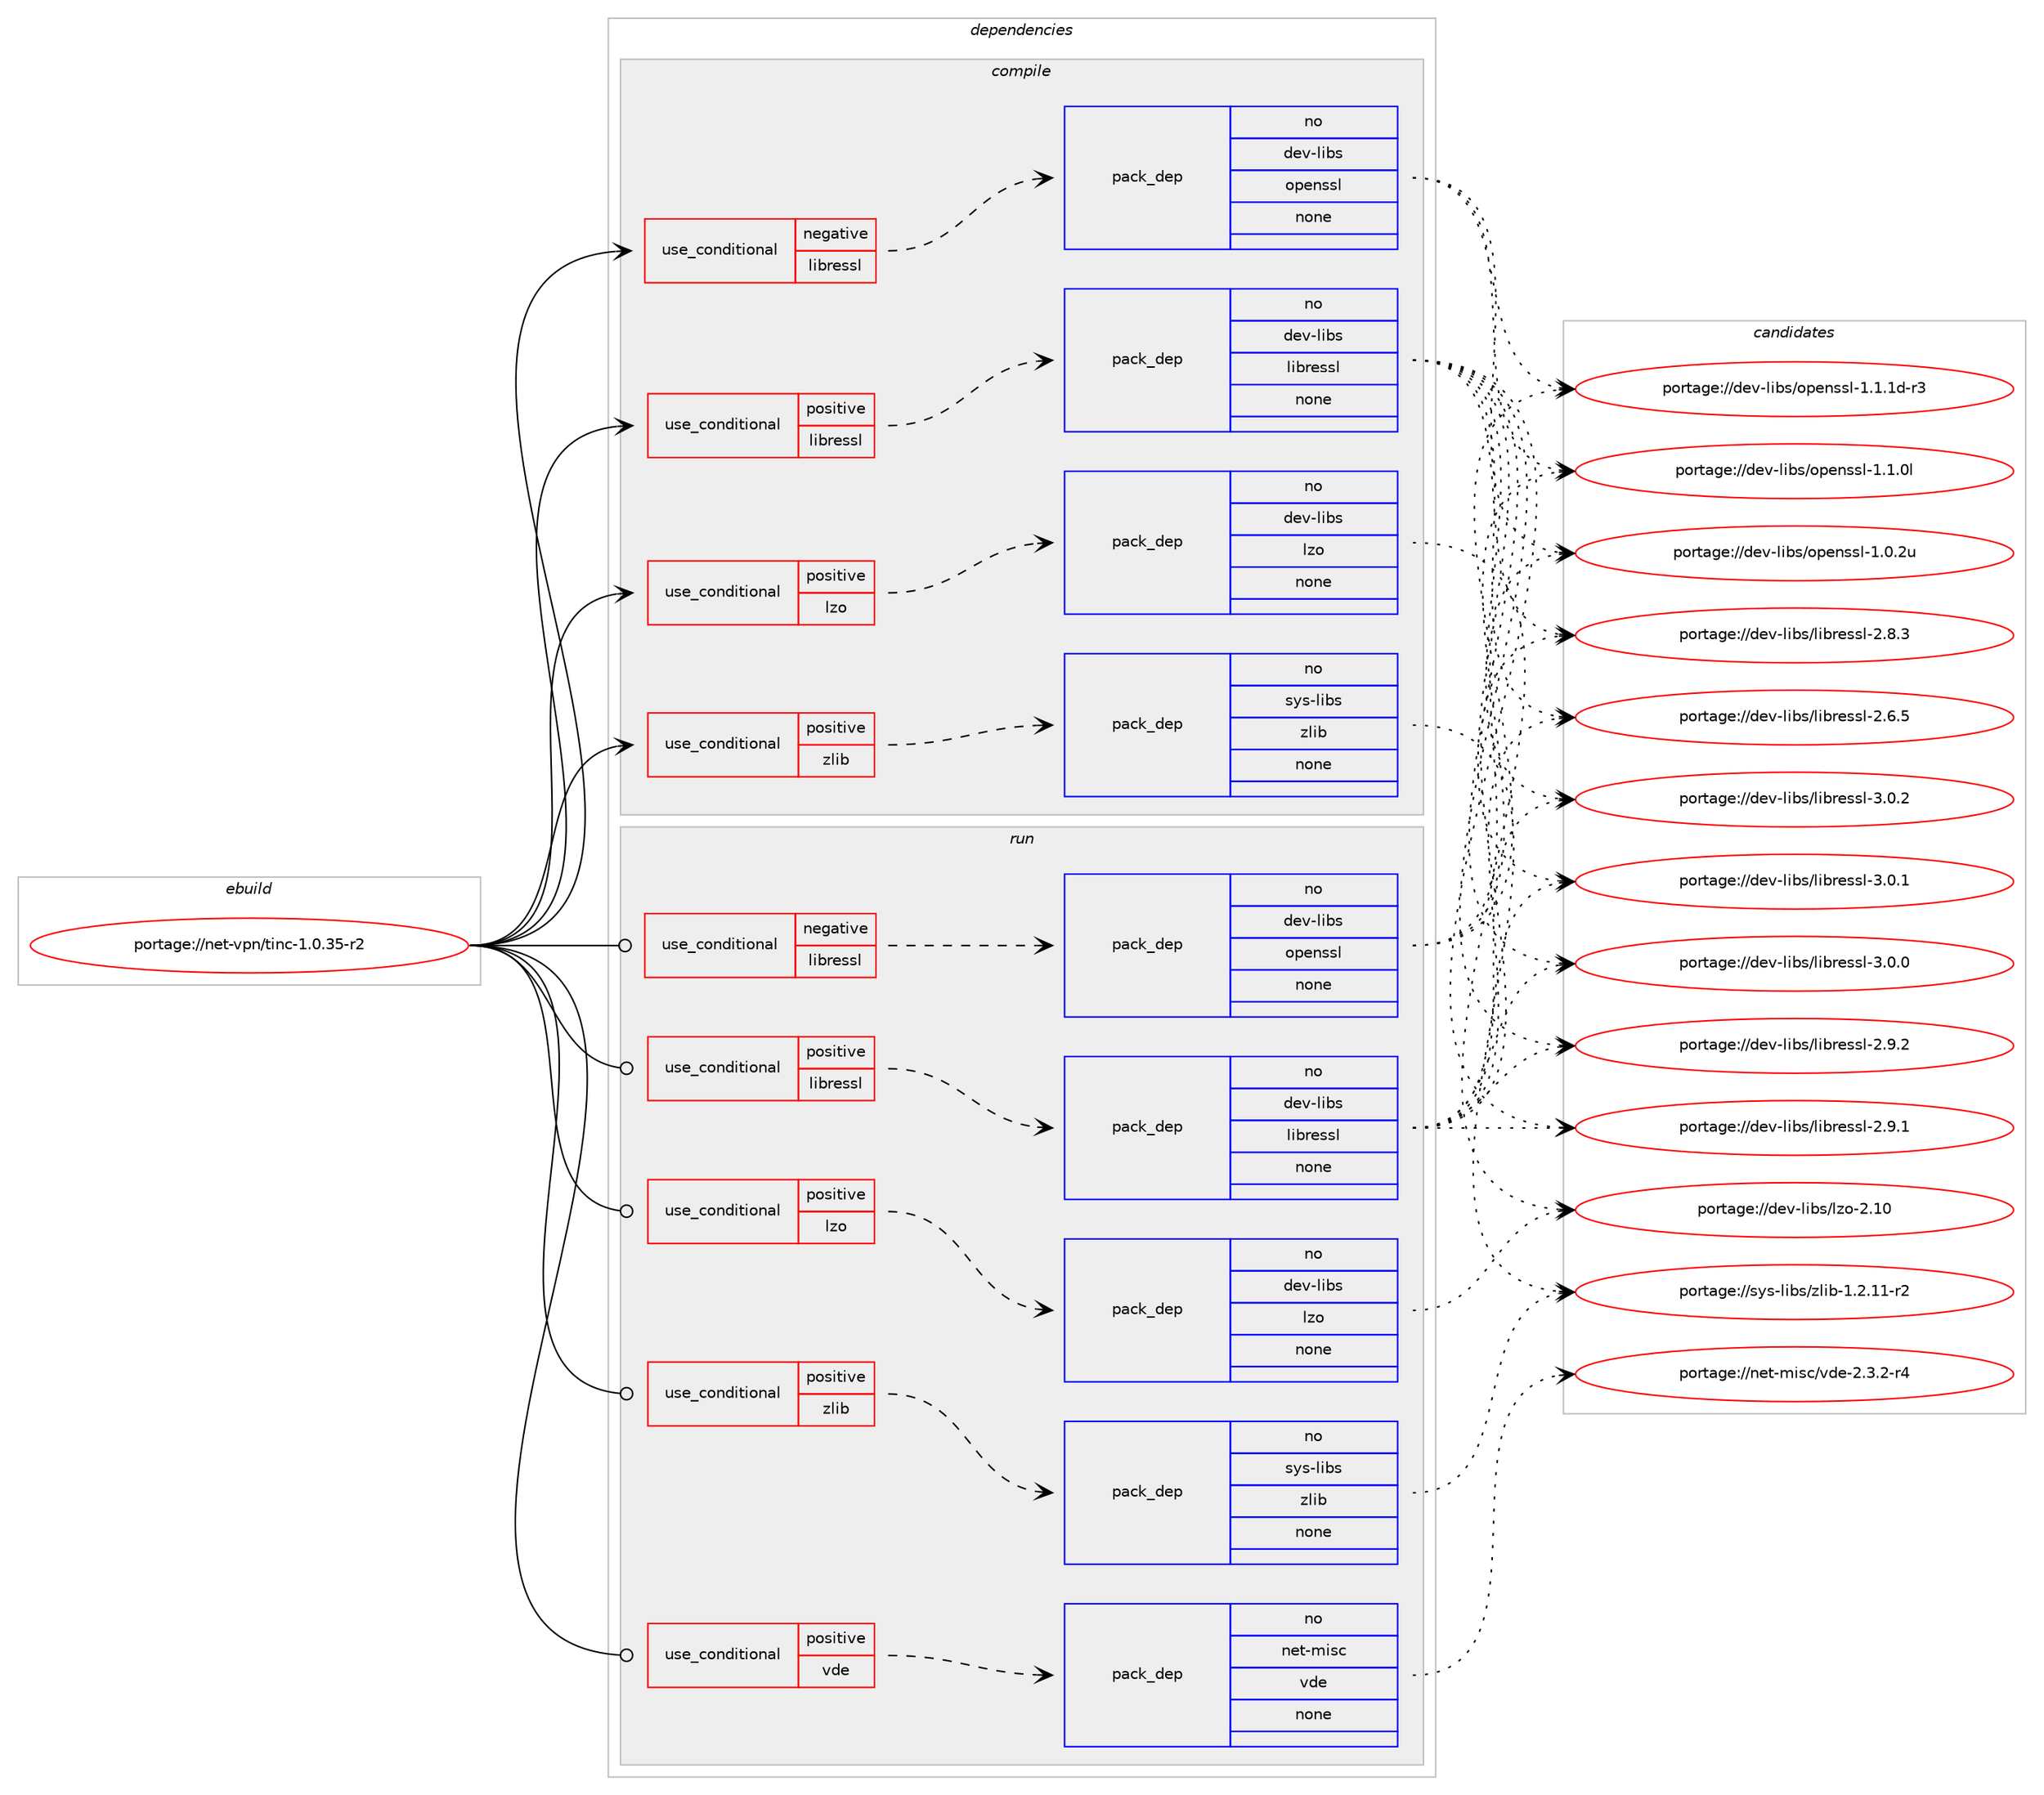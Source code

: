 digraph prolog {

# *************
# Graph options
# *************

newrank=true;
concentrate=true;
compound=true;
graph [rankdir=LR,fontname=Helvetica,fontsize=10,ranksep=1.5];#, ranksep=2.5, nodesep=0.2];
edge  [arrowhead=vee];
node  [fontname=Helvetica,fontsize=10];

# **********
# The ebuild
# **********

subgraph cluster_leftcol {
color=gray;
rank=same;
label=<<i>ebuild</i>>;
id [label="portage://net-vpn/tinc-1.0.35-r2", color=red, width=4, href="../net-vpn/tinc-1.0.35-r2.svg"];
}

# ****************
# The dependencies
# ****************

subgraph cluster_midcol {
color=gray;
label=<<i>dependencies</i>>;
subgraph cluster_compile {
fillcolor="#eeeeee";
style=filled;
label=<<i>compile</i>>;
subgraph cond21682 {
dependency109466 [label=<<TABLE BORDER="0" CELLBORDER="1" CELLSPACING="0" CELLPADDING="4"><TR><TD ROWSPAN="3" CELLPADDING="10">use_conditional</TD></TR><TR><TD>negative</TD></TR><TR><TD>libressl</TD></TR></TABLE>>, shape=none, color=red];
subgraph pack85947 {
dependency109467 [label=<<TABLE BORDER="0" CELLBORDER="1" CELLSPACING="0" CELLPADDING="4" WIDTH="220"><TR><TD ROWSPAN="6" CELLPADDING="30">pack_dep</TD></TR><TR><TD WIDTH="110">no</TD></TR><TR><TD>dev-libs</TD></TR><TR><TD>openssl</TD></TR><TR><TD>none</TD></TR><TR><TD></TD></TR></TABLE>>, shape=none, color=blue];
}
dependency109466:e -> dependency109467:w [weight=20,style="dashed",arrowhead="vee"];
}
id:e -> dependency109466:w [weight=20,style="solid",arrowhead="vee"];
subgraph cond21683 {
dependency109468 [label=<<TABLE BORDER="0" CELLBORDER="1" CELLSPACING="0" CELLPADDING="4"><TR><TD ROWSPAN="3" CELLPADDING="10">use_conditional</TD></TR><TR><TD>positive</TD></TR><TR><TD>libressl</TD></TR></TABLE>>, shape=none, color=red];
subgraph pack85948 {
dependency109469 [label=<<TABLE BORDER="0" CELLBORDER="1" CELLSPACING="0" CELLPADDING="4" WIDTH="220"><TR><TD ROWSPAN="6" CELLPADDING="30">pack_dep</TD></TR><TR><TD WIDTH="110">no</TD></TR><TR><TD>dev-libs</TD></TR><TR><TD>libressl</TD></TR><TR><TD>none</TD></TR><TR><TD></TD></TR></TABLE>>, shape=none, color=blue];
}
dependency109468:e -> dependency109469:w [weight=20,style="dashed",arrowhead="vee"];
}
id:e -> dependency109468:w [weight=20,style="solid",arrowhead="vee"];
subgraph cond21684 {
dependency109470 [label=<<TABLE BORDER="0" CELLBORDER="1" CELLSPACING="0" CELLPADDING="4"><TR><TD ROWSPAN="3" CELLPADDING="10">use_conditional</TD></TR><TR><TD>positive</TD></TR><TR><TD>lzo</TD></TR></TABLE>>, shape=none, color=red];
subgraph pack85949 {
dependency109471 [label=<<TABLE BORDER="0" CELLBORDER="1" CELLSPACING="0" CELLPADDING="4" WIDTH="220"><TR><TD ROWSPAN="6" CELLPADDING="30">pack_dep</TD></TR><TR><TD WIDTH="110">no</TD></TR><TR><TD>dev-libs</TD></TR><TR><TD>lzo</TD></TR><TR><TD>none</TD></TR><TR><TD></TD></TR></TABLE>>, shape=none, color=blue];
}
dependency109470:e -> dependency109471:w [weight=20,style="dashed",arrowhead="vee"];
}
id:e -> dependency109470:w [weight=20,style="solid",arrowhead="vee"];
subgraph cond21685 {
dependency109472 [label=<<TABLE BORDER="0" CELLBORDER="1" CELLSPACING="0" CELLPADDING="4"><TR><TD ROWSPAN="3" CELLPADDING="10">use_conditional</TD></TR><TR><TD>positive</TD></TR><TR><TD>zlib</TD></TR></TABLE>>, shape=none, color=red];
subgraph pack85950 {
dependency109473 [label=<<TABLE BORDER="0" CELLBORDER="1" CELLSPACING="0" CELLPADDING="4" WIDTH="220"><TR><TD ROWSPAN="6" CELLPADDING="30">pack_dep</TD></TR><TR><TD WIDTH="110">no</TD></TR><TR><TD>sys-libs</TD></TR><TR><TD>zlib</TD></TR><TR><TD>none</TD></TR><TR><TD></TD></TR></TABLE>>, shape=none, color=blue];
}
dependency109472:e -> dependency109473:w [weight=20,style="dashed",arrowhead="vee"];
}
id:e -> dependency109472:w [weight=20,style="solid",arrowhead="vee"];
}
subgraph cluster_compileandrun {
fillcolor="#eeeeee";
style=filled;
label=<<i>compile and run</i>>;
}
subgraph cluster_run {
fillcolor="#eeeeee";
style=filled;
label=<<i>run</i>>;
subgraph cond21686 {
dependency109474 [label=<<TABLE BORDER="0" CELLBORDER="1" CELLSPACING="0" CELLPADDING="4"><TR><TD ROWSPAN="3" CELLPADDING="10">use_conditional</TD></TR><TR><TD>negative</TD></TR><TR><TD>libressl</TD></TR></TABLE>>, shape=none, color=red];
subgraph pack85951 {
dependency109475 [label=<<TABLE BORDER="0" CELLBORDER="1" CELLSPACING="0" CELLPADDING="4" WIDTH="220"><TR><TD ROWSPAN="6" CELLPADDING="30">pack_dep</TD></TR><TR><TD WIDTH="110">no</TD></TR><TR><TD>dev-libs</TD></TR><TR><TD>openssl</TD></TR><TR><TD>none</TD></TR><TR><TD></TD></TR></TABLE>>, shape=none, color=blue];
}
dependency109474:e -> dependency109475:w [weight=20,style="dashed",arrowhead="vee"];
}
id:e -> dependency109474:w [weight=20,style="solid",arrowhead="odot"];
subgraph cond21687 {
dependency109476 [label=<<TABLE BORDER="0" CELLBORDER="1" CELLSPACING="0" CELLPADDING="4"><TR><TD ROWSPAN="3" CELLPADDING="10">use_conditional</TD></TR><TR><TD>positive</TD></TR><TR><TD>libressl</TD></TR></TABLE>>, shape=none, color=red];
subgraph pack85952 {
dependency109477 [label=<<TABLE BORDER="0" CELLBORDER="1" CELLSPACING="0" CELLPADDING="4" WIDTH="220"><TR><TD ROWSPAN="6" CELLPADDING="30">pack_dep</TD></TR><TR><TD WIDTH="110">no</TD></TR><TR><TD>dev-libs</TD></TR><TR><TD>libressl</TD></TR><TR><TD>none</TD></TR><TR><TD></TD></TR></TABLE>>, shape=none, color=blue];
}
dependency109476:e -> dependency109477:w [weight=20,style="dashed",arrowhead="vee"];
}
id:e -> dependency109476:w [weight=20,style="solid",arrowhead="odot"];
subgraph cond21688 {
dependency109478 [label=<<TABLE BORDER="0" CELLBORDER="1" CELLSPACING="0" CELLPADDING="4"><TR><TD ROWSPAN="3" CELLPADDING="10">use_conditional</TD></TR><TR><TD>positive</TD></TR><TR><TD>lzo</TD></TR></TABLE>>, shape=none, color=red];
subgraph pack85953 {
dependency109479 [label=<<TABLE BORDER="0" CELLBORDER="1" CELLSPACING="0" CELLPADDING="4" WIDTH="220"><TR><TD ROWSPAN="6" CELLPADDING="30">pack_dep</TD></TR><TR><TD WIDTH="110">no</TD></TR><TR><TD>dev-libs</TD></TR><TR><TD>lzo</TD></TR><TR><TD>none</TD></TR><TR><TD></TD></TR></TABLE>>, shape=none, color=blue];
}
dependency109478:e -> dependency109479:w [weight=20,style="dashed",arrowhead="vee"];
}
id:e -> dependency109478:w [weight=20,style="solid",arrowhead="odot"];
subgraph cond21689 {
dependency109480 [label=<<TABLE BORDER="0" CELLBORDER="1" CELLSPACING="0" CELLPADDING="4"><TR><TD ROWSPAN="3" CELLPADDING="10">use_conditional</TD></TR><TR><TD>positive</TD></TR><TR><TD>vde</TD></TR></TABLE>>, shape=none, color=red];
subgraph pack85954 {
dependency109481 [label=<<TABLE BORDER="0" CELLBORDER="1" CELLSPACING="0" CELLPADDING="4" WIDTH="220"><TR><TD ROWSPAN="6" CELLPADDING="30">pack_dep</TD></TR><TR><TD WIDTH="110">no</TD></TR><TR><TD>net-misc</TD></TR><TR><TD>vde</TD></TR><TR><TD>none</TD></TR><TR><TD></TD></TR></TABLE>>, shape=none, color=blue];
}
dependency109480:e -> dependency109481:w [weight=20,style="dashed",arrowhead="vee"];
}
id:e -> dependency109480:w [weight=20,style="solid",arrowhead="odot"];
subgraph cond21690 {
dependency109482 [label=<<TABLE BORDER="0" CELLBORDER="1" CELLSPACING="0" CELLPADDING="4"><TR><TD ROWSPAN="3" CELLPADDING="10">use_conditional</TD></TR><TR><TD>positive</TD></TR><TR><TD>zlib</TD></TR></TABLE>>, shape=none, color=red];
subgraph pack85955 {
dependency109483 [label=<<TABLE BORDER="0" CELLBORDER="1" CELLSPACING="0" CELLPADDING="4" WIDTH="220"><TR><TD ROWSPAN="6" CELLPADDING="30">pack_dep</TD></TR><TR><TD WIDTH="110">no</TD></TR><TR><TD>sys-libs</TD></TR><TR><TD>zlib</TD></TR><TR><TD>none</TD></TR><TR><TD></TD></TR></TABLE>>, shape=none, color=blue];
}
dependency109482:e -> dependency109483:w [weight=20,style="dashed",arrowhead="vee"];
}
id:e -> dependency109482:w [weight=20,style="solid",arrowhead="odot"];
}
}

# **************
# The candidates
# **************

subgraph cluster_choices {
rank=same;
color=gray;
label=<<i>candidates</i>>;

subgraph choice85947 {
color=black;
nodesep=1;
choice1001011184510810598115471111121011101151151084549464946491004511451 [label="portage://dev-libs/openssl-1.1.1d-r3", color=red, width=4,href="../dev-libs/openssl-1.1.1d-r3.svg"];
choice100101118451081059811547111112101110115115108454946494648108 [label="portage://dev-libs/openssl-1.1.0l", color=red, width=4,href="../dev-libs/openssl-1.1.0l.svg"];
choice100101118451081059811547111112101110115115108454946484650117 [label="portage://dev-libs/openssl-1.0.2u", color=red, width=4,href="../dev-libs/openssl-1.0.2u.svg"];
dependency109467:e -> choice1001011184510810598115471111121011101151151084549464946491004511451:w [style=dotted,weight="100"];
dependency109467:e -> choice100101118451081059811547111112101110115115108454946494648108:w [style=dotted,weight="100"];
dependency109467:e -> choice100101118451081059811547111112101110115115108454946484650117:w [style=dotted,weight="100"];
}
subgraph choice85948 {
color=black;
nodesep=1;
choice10010111845108105981154710810598114101115115108455146484650 [label="portage://dev-libs/libressl-3.0.2", color=red, width=4,href="../dev-libs/libressl-3.0.2.svg"];
choice10010111845108105981154710810598114101115115108455146484649 [label="portage://dev-libs/libressl-3.0.1", color=red, width=4,href="../dev-libs/libressl-3.0.1.svg"];
choice10010111845108105981154710810598114101115115108455146484648 [label="portage://dev-libs/libressl-3.0.0", color=red, width=4,href="../dev-libs/libressl-3.0.0.svg"];
choice10010111845108105981154710810598114101115115108455046574650 [label="portage://dev-libs/libressl-2.9.2", color=red, width=4,href="../dev-libs/libressl-2.9.2.svg"];
choice10010111845108105981154710810598114101115115108455046574649 [label="portage://dev-libs/libressl-2.9.1", color=red, width=4,href="../dev-libs/libressl-2.9.1.svg"];
choice10010111845108105981154710810598114101115115108455046564651 [label="portage://dev-libs/libressl-2.8.3", color=red, width=4,href="../dev-libs/libressl-2.8.3.svg"];
choice10010111845108105981154710810598114101115115108455046544653 [label="portage://dev-libs/libressl-2.6.5", color=red, width=4,href="../dev-libs/libressl-2.6.5.svg"];
dependency109469:e -> choice10010111845108105981154710810598114101115115108455146484650:w [style=dotted,weight="100"];
dependency109469:e -> choice10010111845108105981154710810598114101115115108455146484649:w [style=dotted,weight="100"];
dependency109469:e -> choice10010111845108105981154710810598114101115115108455146484648:w [style=dotted,weight="100"];
dependency109469:e -> choice10010111845108105981154710810598114101115115108455046574650:w [style=dotted,weight="100"];
dependency109469:e -> choice10010111845108105981154710810598114101115115108455046574649:w [style=dotted,weight="100"];
dependency109469:e -> choice10010111845108105981154710810598114101115115108455046564651:w [style=dotted,weight="100"];
dependency109469:e -> choice10010111845108105981154710810598114101115115108455046544653:w [style=dotted,weight="100"];
}
subgraph choice85949 {
color=black;
nodesep=1;
choice1001011184510810598115471081221114550464948 [label="portage://dev-libs/lzo-2.10", color=red, width=4,href="../dev-libs/lzo-2.10.svg"];
dependency109471:e -> choice1001011184510810598115471081221114550464948:w [style=dotted,weight="100"];
}
subgraph choice85950 {
color=black;
nodesep=1;
choice11512111545108105981154712210810598454946504649494511450 [label="portage://sys-libs/zlib-1.2.11-r2", color=red, width=4,href="../sys-libs/zlib-1.2.11-r2.svg"];
dependency109473:e -> choice11512111545108105981154712210810598454946504649494511450:w [style=dotted,weight="100"];
}
subgraph choice85951 {
color=black;
nodesep=1;
choice1001011184510810598115471111121011101151151084549464946491004511451 [label="portage://dev-libs/openssl-1.1.1d-r3", color=red, width=4,href="../dev-libs/openssl-1.1.1d-r3.svg"];
choice100101118451081059811547111112101110115115108454946494648108 [label="portage://dev-libs/openssl-1.1.0l", color=red, width=4,href="../dev-libs/openssl-1.1.0l.svg"];
choice100101118451081059811547111112101110115115108454946484650117 [label="portage://dev-libs/openssl-1.0.2u", color=red, width=4,href="../dev-libs/openssl-1.0.2u.svg"];
dependency109475:e -> choice1001011184510810598115471111121011101151151084549464946491004511451:w [style=dotted,weight="100"];
dependency109475:e -> choice100101118451081059811547111112101110115115108454946494648108:w [style=dotted,weight="100"];
dependency109475:e -> choice100101118451081059811547111112101110115115108454946484650117:w [style=dotted,weight="100"];
}
subgraph choice85952 {
color=black;
nodesep=1;
choice10010111845108105981154710810598114101115115108455146484650 [label="portage://dev-libs/libressl-3.0.2", color=red, width=4,href="../dev-libs/libressl-3.0.2.svg"];
choice10010111845108105981154710810598114101115115108455146484649 [label="portage://dev-libs/libressl-3.0.1", color=red, width=4,href="../dev-libs/libressl-3.0.1.svg"];
choice10010111845108105981154710810598114101115115108455146484648 [label="portage://dev-libs/libressl-3.0.0", color=red, width=4,href="../dev-libs/libressl-3.0.0.svg"];
choice10010111845108105981154710810598114101115115108455046574650 [label="portage://dev-libs/libressl-2.9.2", color=red, width=4,href="../dev-libs/libressl-2.9.2.svg"];
choice10010111845108105981154710810598114101115115108455046574649 [label="portage://dev-libs/libressl-2.9.1", color=red, width=4,href="../dev-libs/libressl-2.9.1.svg"];
choice10010111845108105981154710810598114101115115108455046564651 [label="portage://dev-libs/libressl-2.8.3", color=red, width=4,href="../dev-libs/libressl-2.8.3.svg"];
choice10010111845108105981154710810598114101115115108455046544653 [label="portage://dev-libs/libressl-2.6.5", color=red, width=4,href="../dev-libs/libressl-2.6.5.svg"];
dependency109477:e -> choice10010111845108105981154710810598114101115115108455146484650:w [style=dotted,weight="100"];
dependency109477:e -> choice10010111845108105981154710810598114101115115108455146484649:w [style=dotted,weight="100"];
dependency109477:e -> choice10010111845108105981154710810598114101115115108455146484648:w [style=dotted,weight="100"];
dependency109477:e -> choice10010111845108105981154710810598114101115115108455046574650:w [style=dotted,weight="100"];
dependency109477:e -> choice10010111845108105981154710810598114101115115108455046574649:w [style=dotted,weight="100"];
dependency109477:e -> choice10010111845108105981154710810598114101115115108455046564651:w [style=dotted,weight="100"];
dependency109477:e -> choice10010111845108105981154710810598114101115115108455046544653:w [style=dotted,weight="100"];
}
subgraph choice85953 {
color=black;
nodesep=1;
choice1001011184510810598115471081221114550464948 [label="portage://dev-libs/lzo-2.10", color=red, width=4,href="../dev-libs/lzo-2.10.svg"];
dependency109479:e -> choice1001011184510810598115471081221114550464948:w [style=dotted,weight="100"];
}
subgraph choice85954 {
color=black;
nodesep=1;
choice1101011164510910511599471181001014550465146504511452 [label="portage://net-misc/vde-2.3.2-r4", color=red, width=4,href="../net-misc/vde-2.3.2-r4.svg"];
dependency109481:e -> choice1101011164510910511599471181001014550465146504511452:w [style=dotted,weight="100"];
}
subgraph choice85955 {
color=black;
nodesep=1;
choice11512111545108105981154712210810598454946504649494511450 [label="portage://sys-libs/zlib-1.2.11-r2", color=red, width=4,href="../sys-libs/zlib-1.2.11-r2.svg"];
dependency109483:e -> choice11512111545108105981154712210810598454946504649494511450:w [style=dotted,weight="100"];
}
}

}
